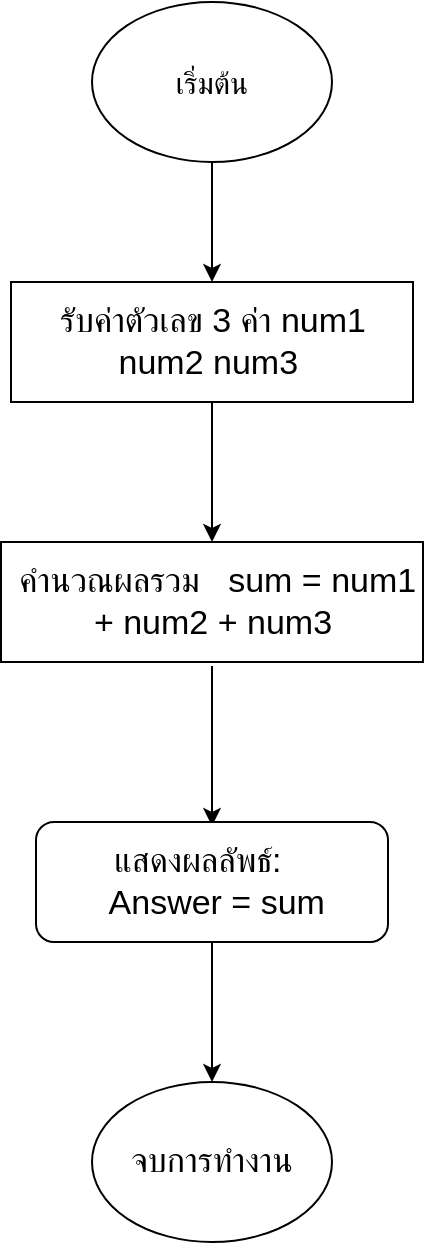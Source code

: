 <mxfile version="28.2.5">
  <diagram name="Page-1" id="gHEClbTnxlHgqFP3nz2F">
    <mxGraphModel dx="872" dy="431" grid="1" gridSize="10" guides="1" tooltips="1" connect="1" arrows="1" fold="1" page="1" pageScale="1" pageWidth="827" pageHeight="1169" math="0" shadow="0">
      <root>
        <mxCell id="0" />
        <mxCell id="1" parent="0" />
        <mxCell id="lp9bg5CuKxctWa9kOgLU-12" style="edgeStyle=orthogonalEdgeStyle;rounded=0;orthogonalLoop=1;jettySize=auto;html=1;entryX=0.5;entryY=0;entryDx=0;entryDy=0;" parent="1" source="aZT-aPpyfwkHjN3IkPu0-1" target="lp9bg5CuKxctWa9kOgLU-1" edge="1">
          <mxGeometry relative="1" as="geometry" />
        </mxCell>
        <mxCell id="aZT-aPpyfwkHjN3IkPu0-1" value="&lt;font style=&quot;font-size: 15px;&quot;&gt;เริ่มต้น&lt;/font&gt;" style="ellipse;whiteSpace=wrap;html=1;" parent="1" vertex="1">
          <mxGeometry x="382" y="10" width="120" height="80" as="geometry" />
        </mxCell>
        <mxCell id="lp9bg5CuKxctWa9kOgLU-13" style="edgeStyle=orthogonalEdgeStyle;rounded=0;orthogonalLoop=1;jettySize=auto;html=1;entryX=0.5;entryY=0;entryDx=0;entryDy=0;" parent="1" source="lp9bg5CuKxctWa9kOgLU-1" target="lp9bg5CuKxctWa9kOgLU-2" edge="1">
          <mxGeometry relative="1" as="geometry" />
        </mxCell>
        <mxCell id="lp9bg5CuKxctWa9kOgLU-1" value="&lt;div&gt;&lt;span style=&quot;font-size: 17px;&quot;&gt;รับค่าตัวเลข 3 ค่า&lt;/span&gt;&lt;span style=&quot;font-size: 17px; background-color: transparent; color: light-dark(rgb(0, 0, 0), rgb(255, 255, 255));&quot;&gt;&amp;nbsp;num1 num2 num3&amp;nbsp;&lt;/span&gt;&lt;/div&gt;" style="rounded=0;whiteSpace=wrap;html=1;" parent="1" vertex="1">
          <mxGeometry x="341.5" y="150" width="201" height="60" as="geometry" />
        </mxCell>
        <mxCell id="lp9bg5CuKxctWa9kOgLU-14" style="edgeStyle=orthogonalEdgeStyle;rounded=0;orthogonalLoop=1;jettySize=auto;html=1;entryX=0.5;entryY=0;entryDx=0;entryDy=0;" parent="1" edge="1">
          <mxGeometry relative="1" as="geometry">
            <mxPoint x="442" y="342" as="sourcePoint" />
            <mxPoint x="442" y="422" as="targetPoint" />
          </mxGeometry>
        </mxCell>
        <mxCell id="lp9bg5CuKxctWa9kOgLU-2" value="&lt;div&gt;&lt;span style=&quot;font-size: 17px;&quot;&gt;&amp;nbsp;คำนวณผลรวม&amp;nbsp; &amp;nbsp;&lt;/span&gt;&lt;span style=&quot;font-size: 17px; background-color: transparent; color: light-dark(rgb(0, 0, 0), rgb(255, 255, 255));&quot;&gt;sum = num1 + num2 + num3&lt;/span&gt;&lt;/div&gt;" style="rounded=0;whiteSpace=wrap;html=1;" parent="1" vertex="1">
          <mxGeometry x="336.5" y="280" width="211" height="60" as="geometry" />
        </mxCell>
        <mxCell id="BcaVDK_PR50FUNii-7ZA-1" style="edgeStyle=orthogonalEdgeStyle;rounded=0;orthogonalLoop=1;jettySize=auto;html=1;entryX=0.5;entryY=0;entryDx=0;entryDy=0;" edge="1" parent="1" source="lp9bg5CuKxctWa9kOgLU-3" target="lp9bg5CuKxctWa9kOgLU-7">
          <mxGeometry relative="1" as="geometry" />
        </mxCell>
        <mxCell id="lp9bg5CuKxctWa9kOgLU-3" value="&lt;div&gt;&lt;span style=&quot;font-size: 17px;&quot;&gt;แสดงผลลัพธ์:&amp;nbsp; &amp;nbsp;&lt;/span&gt;&lt;/div&gt;&lt;div&gt;&lt;span style=&quot;font-size: 17px; background-color: transparent; color: light-dark(rgb(0, 0, 0), rgb(255, 255, 255));&quot;&gt;&amp;nbsp;Answer = sum&lt;/span&gt;&lt;/div&gt;" style="rounded=1;whiteSpace=wrap;html=1;" parent="1" vertex="1">
          <mxGeometry x="354" y="420" width="176" height="60" as="geometry" />
        </mxCell>
        <mxCell id="lp9bg5CuKxctWa9kOgLU-7" value="&lt;font style=&quot;font-size: 17px;&quot;&gt;จบการทำงาน&lt;/font&gt;" style="ellipse;whiteSpace=wrap;html=1;" parent="1" vertex="1">
          <mxGeometry x="382" y="550" width="120" height="80" as="geometry" />
        </mxCell>
      </root>
    </mxGraphModel>
  </diagram>
</mxfile>
